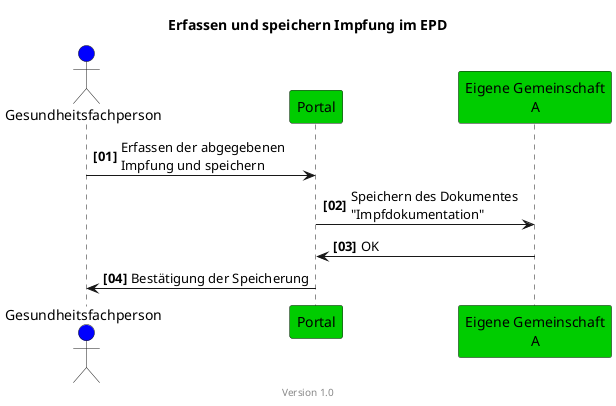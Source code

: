 @startuml
title Erfassen und speichern Impfung im EPD
footer Version 1.0
skinparam responseMessageBelowArrow true
scale max 800 width

actor Gesundheitsfachperson #blue
participant "Portal" #00CC00
participant "Eigene Gemeinschaft\nA" #00CC00

autonumber "<b>[00]"
Gesundheitsfachperson -> "Portal": Erfassen der abgegebenen \nImpfung und speichern
"Portal" -> "Eigene Gemeinschaft\nA": Speichern des Dokumentes\n"Impfdokumentation"
"Eigene Gemeinschaft\nA" -> "Portal": OK

"Portal" -> Gesundheitsfachperson: Bestätigung der Speicherung

@enduml
